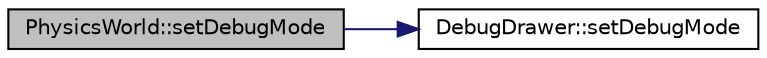 digraph "PhysicsWorld::setDebugMode"
{
 // INTERACTIVE_SVG=YES
 // LATEX_PDF_SIZE
  edge [fontname="Helvetica",fontsize="10",labelfontname="Helvetica",labelfontsize="10"];
  node [fontname="Helvetica",fontsize="10",shape=record];
  rankdir="LR";
  Node1 [label="PhysicsWorld::setDebugMode",height=0.2,width=0.4,color="black", fillcolor="grey75", style="filled", fontcolor="black",tooltip=" "];
  Node1 -> Node2 [color="midnightblue",fontsize="10",style="solid",fontname="Helvetica"];
  Node2 [label="DebugDrawer::setDebugMode",height=0.2,width=0.4,color="black", fillcolor="white", style="filled",URL="$d1/da2/class_debug_drawer.html#a61ad63653eddf7549c2e748ae6022aa6",tooltip=" "];
}
